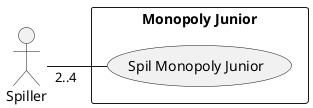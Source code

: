 @startuml
'https://plantuml.com/use-case-diagram

left to right direction

rectangle "Monopoly Junior" {
    usecase (Spil Monopoly Junior) as play
}

Spiller "2..4" -- play
@enduml